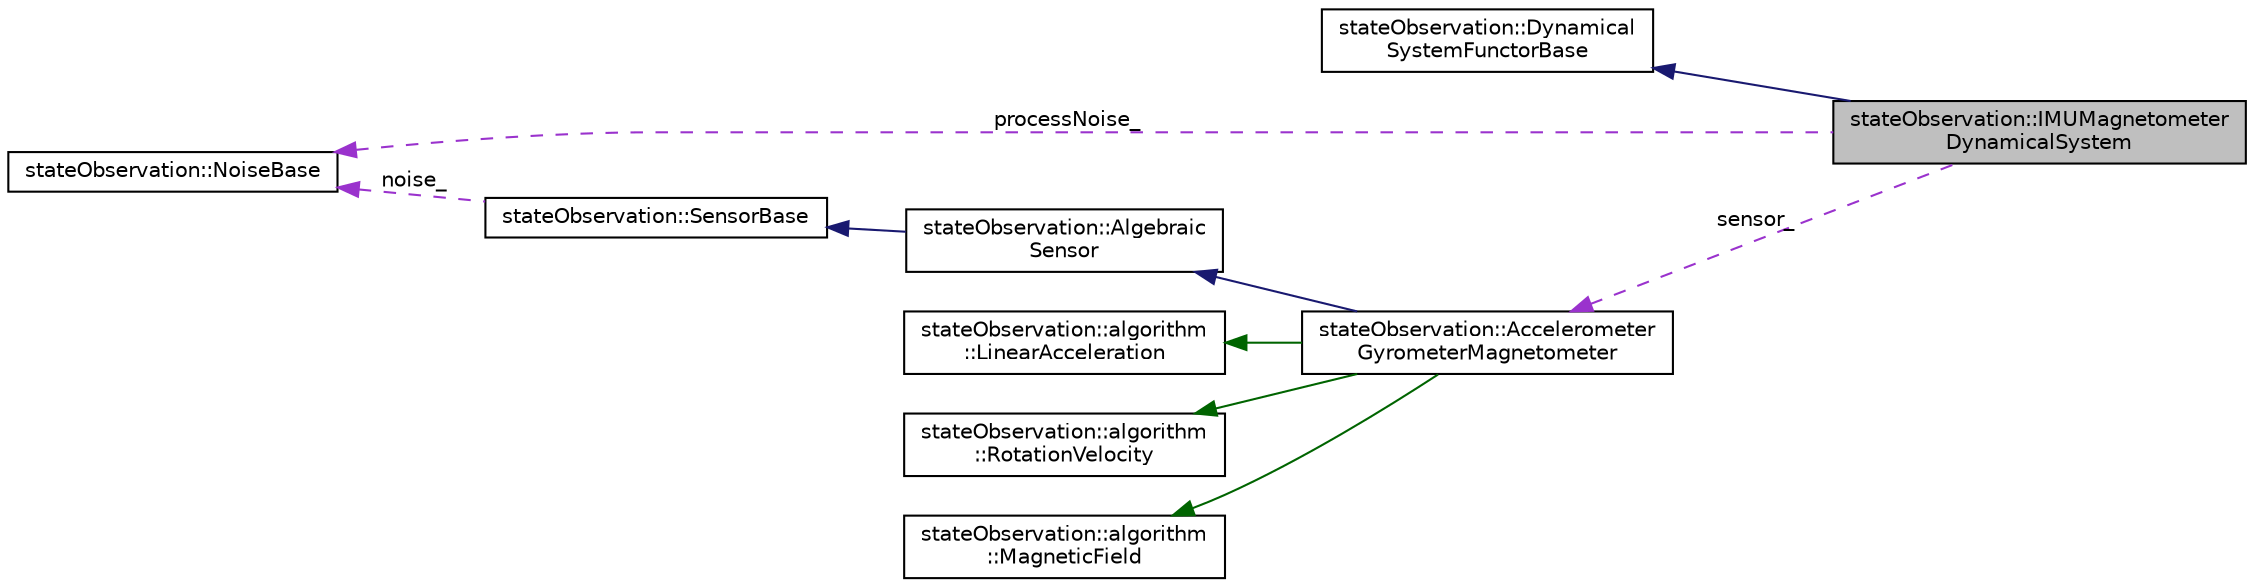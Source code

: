 digraph "stateObservation::IMUMagnetometerDynamicalSystem"
{
 // LATEX_PDF_SIZE
  edge [fontname="Helvetica",fontsize="10",labelfontname="Helvetica",labelfontsize="10"];
  node [fontname="Helvetica",fontsize="10",shape=record];
  rankdir="LR";
  Node1 [label="stateObservation::IMUMagnetometer\lDynamicalSystem",height=0.2,width=0.4,color="black", fillcolor="grey75", style="filled", fontcolor="black",tooltip="The class is an implementation of the dynamical system defined by an inertial measurement unit (IMU) ..."];
  Node2 -> Node1 [dir="back",color="midnightblue",fontsize="10",style="solid",fontname="Helvetica"];
  Node2 [label="stateObservation::Dynamical\lSystemFunctorBase",height=0.2,width=0.4,color="black", fillcolor="white", style="filled",URL="$classstateObservation_1_1DynamicalSystemFunctorBase.html",tooltip="This is the base class of any functor that describes the dynamics of the state and the measurement...."];
  Node3 -> Node1 [dir="back",color="darkorchid3",fontsize="10",style="dashed",label=" processNoise_" ,fontname="Helvetica"];
  Node3 [label="stateObservation::NoiseBase",height=0.2,width=0.4,color="black", fillcolor="white", style="filled",URL="$classstateObservation_1_1NoiseBase.html",tooltip=" "];
  Node4 -> Node1 [dir="back",color="darkorchid3",fontsize="10",style="dashed",label=" sensor_" ,fontname="Helvetica"];
  Node4 [label="stateObservation::Accelerometer\lGyrometerMagnetometer",height=0.2,width=0.4,color="black", fillcolor="white", style="filled",URL="$classstateObservation_1_1AccelerometerGyrometerMagnetometer.html",tooltip="Implements the accelerometer-gyrometer-magnetometer measurements."];
  Node5 -> Node4 [dir="back",color="midnightblue",fontsize="10",style="solid",fontname="Helvetica"];
  Node5 [label="stateObservation::Algebraic\lSensor",height=0.2,width=0.4,color="black", fillcolor="white", style="filled",URL="$classstateObservation_1_1AlgebraicSensor.html",tooltip="The base class for algebraic sensors. Algebraic sensors are sensors which depend only on the state va..."];
  Node6 -> Node5 [dir="back",color="midnightblue",fontsize="10",style="solid",fontname="Helvetica"];
  Node6 [label="stateObservation::SensorBase",height=0.2,width=0.4,color="black", fillcolor="white", style="filled",URL="$classstateObservation_1_1SensorBase.html",tooltip="The base class for sensors. This must be derived to implement a sensor."];
  Node3 -> Node6 [dir="back",color="darkorchid3",fontsize="10",style="dashed",label=" noise_" ,fontname="Helvetica"];
  Node7 -> Node4 [dir="back",color="darkgreen",fontsize="10",style="solid",fontname="Helvetica"];
  Node7 [label="stateObservation::algorithm\l::LinearAcceleration",height=0.2,width=0.4,color="black", fillcolor="white", style="filled",URL="$classstateObservation_1_1algorithm_1_1LinearAcceleration.html",tooltip="Implements the measurements given by an accelerometer."];
  Node8 -> Node4 [dir="back",color="darkgreen",fontsize="10",style="solid",fontname="Helvetica"];
  Node8 [label="stateObservation::algorithm\l::RotationVelocity",height=0.2,width=0.4,color="black", fillcolor="white", style="filled",URL="$classstateObservation_1_1algorithm_1_1RotationVelocity.html",tooltip="Implements the gyrometer measurement algorithm."];
  Node9 -> Node4 [dir="back",color="darkgreen",fontsize="10",style="solid",fontname="Helvetica"];
  Node9 [label="stateObservation::algorithm\l::MagneticField",height=0.2,width=0.4,color="black", fillcolor="white", style="filled",URL="$classstateObservation_1_1algorithm_1_1MagneticField.html",tooltip="Implements the measurements given by an magnetometer."];
}
